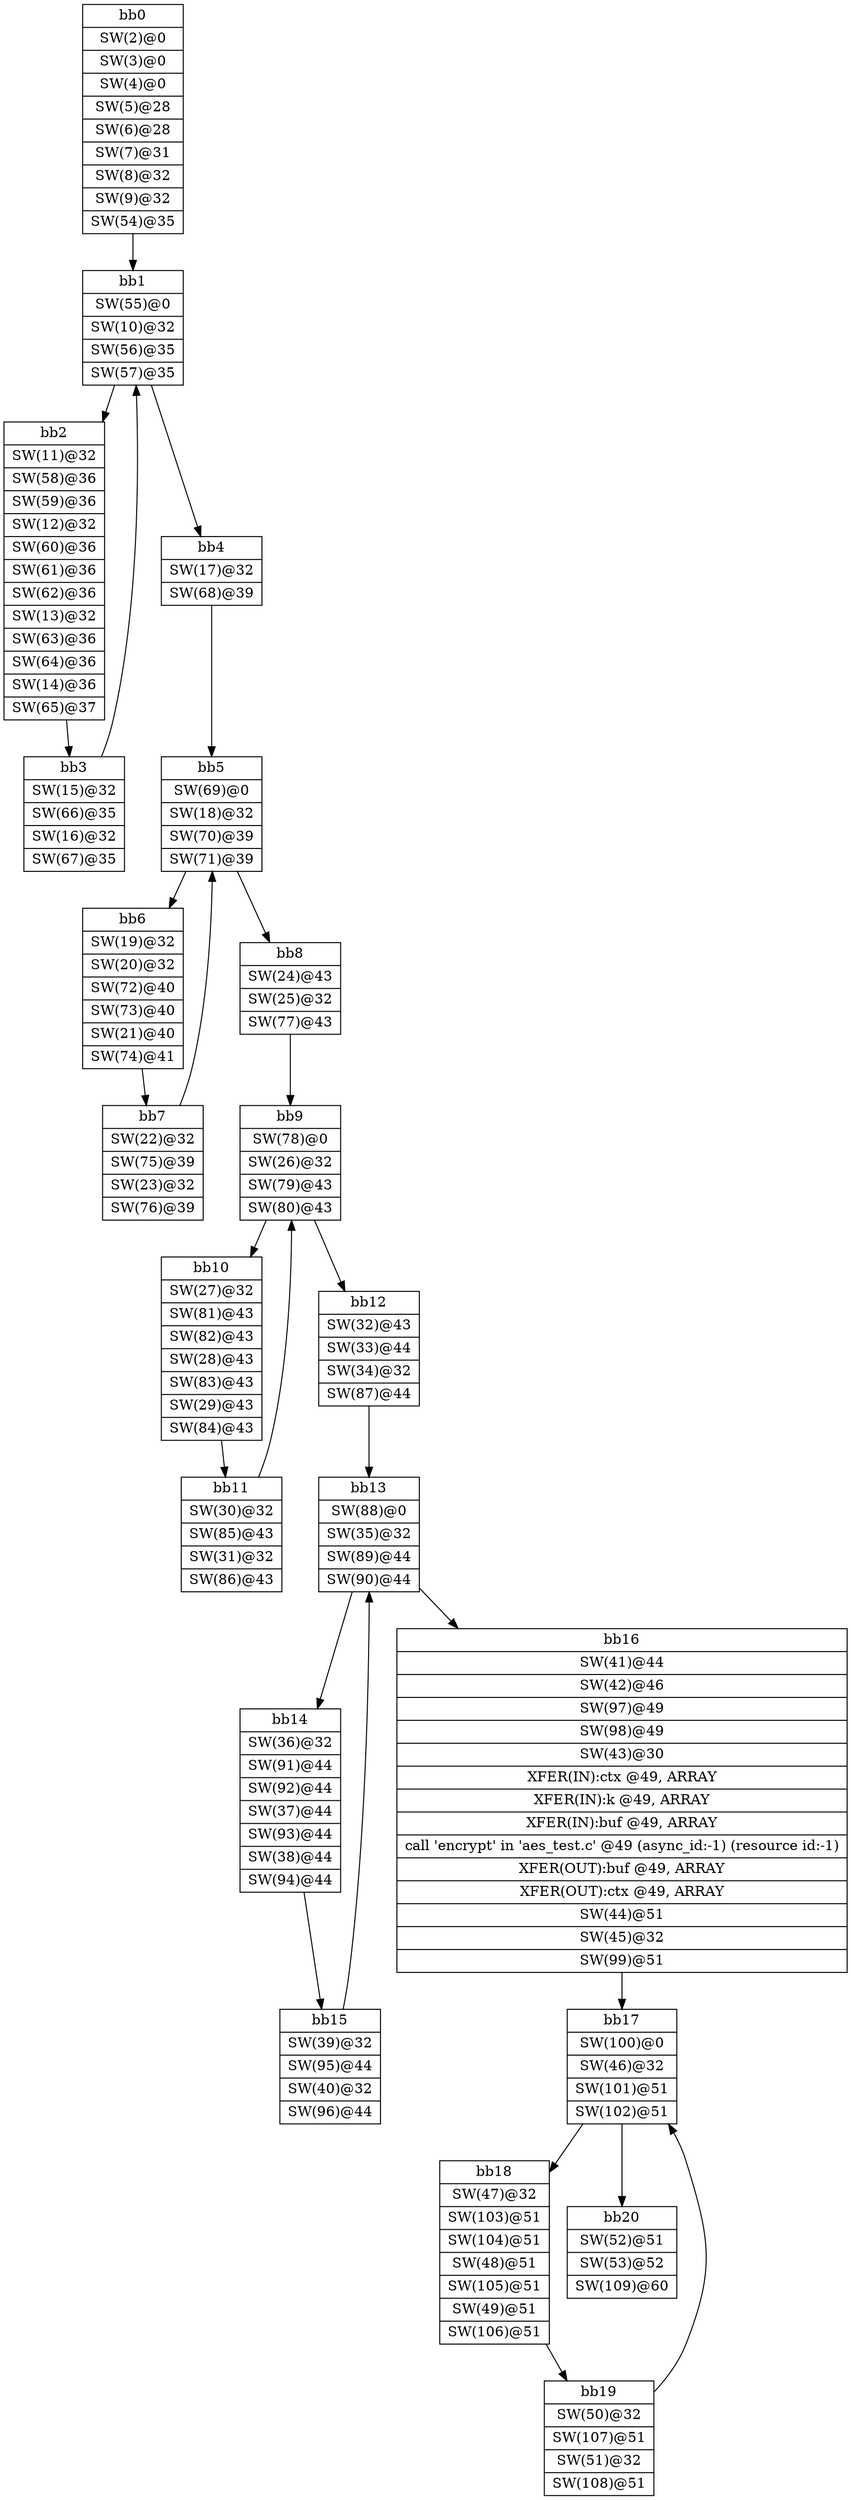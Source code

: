 digraph CDFG {
node [shape=record];
bb0 [shape=record, label = "{bb0|<x0x28aa330>SW(2)@0\n|<x0x28a9850>SW(3)@0\n|<x0x28aa9a0>SW(4)@0\n|<x0x3329010>SW(5)@28\n|<x0x3329270>SW(6)@28\n|<x0x332b4b0>SW(7)@31\n|<x0x3329460>SW(8)@32\n|<x0x33295c0>SW(9)@32\n|<x0x3330380>SW(54)@35\n}"];
bb1 [shape=record, label = "{bb1|<x0x3330660>SW(55)@0\n|<x0x3329720>SW(10)@32\n|<x0x33323e0>SW(56)@35\n|<x0x3332550>SW(57)@35\n}"];
bb2 [shape=record, label = "{bb2|<x0x332a660>SW(11)@32\n|<x0x3332610>SW(58)@36\n|<x0x3332730>SW(59)@36\n|<x0x332a7c0>SW(12)@32\n|<x0x33328f0>SW(60)@36\n|<x0x3332ac0>SW(61)@36\n|<x0x3332c50>SW(62)@36\n|<x0x332a920>SW(13)@32\n|<x0x3332e10>SW(63)@36\n|<x0x3332ed0>SW(64)@36\n|<x0x332aaf0>SW(14)@36\n|<x0x33330c0>SW(65)@37\n}"];
bb3 [shape=record, label = "{bb3|<x0x332ae20>SW(15)@32\n|<x0x3333400>SW(66)@35\n|<x0x332e5c0>SW(16)@32\n|<x0x33335f0>SW(67)@35\n}"];
bb4 [shape=record, label = "{bb4|<x0x332afd0>SW(17)@32\n|<x0x33339e0>SW(68)@39\n}"];
bb5 [shape=record, label = "{bb5|<x0x3333c90>SW(69)@0\n|<x0x332b190>SW(18)@32\n|<x0x3333e30>SW(70)@39\n|<x0x3336680>SW(71)@39\n}"];
bb6 [shape=record, label = "{bb6|<x0x332dbe0>SW(19)@32\n|<x0x332ddb0>SW(20)@32\n|<x0x33369c0>SW(72)@40\n|<x0x3336b50>SW(73)@40\n|<x0x332df80>SW(21)@40\n|<x0x3336c70>SW(74)@41\n}"];
bb7 [shape=record, label = "{bb7|<x0x332e280>SW(22)@32\n|<x0x3336fb0>SW(75)@39\n|<x0x332e3a0>SW(23)@32\n|<x0x33371b0>SW(76)@39\n}"];
bb8 [shape=record, label = "{bb8|<x0x332d7e0>SW(24)@43\n|<x0x332b640>SW(25)@32\n|<x0x3333930>SW(77)@43\n}"];
bb9 [shape=record, label = "{bb9|<x0x33379a0>SW(78)@0\n|<x0x332e7d0>SW(26)@32\n|<x0x3337b60>SW(79)@43\n|<x0x33345a0>SW(80)@43\n}"];
bb10 [shape=record, label = "{bb10|<x0x332e9a0>SW(27)@32\n|<x0x3336420>SW(81)@43\n|<x0x3334660>SW(82)@43\n|<x0x332b6e0>SW(28)@43\n|<x0x3334860>SW(83)@43\n|<x0x332b9f0>SW(29)@43\n|<x0x3334a50>SW(84)@43\n}"];
bb11 [shape=record, label = "{bb11|<x0x332ba90>SW(30)@32\n|<x0x3334d60>SW(85)@43\n|<x0x332bb30>SW(31)@32\n|<x0x3334e20>SW(86)@43\n}"];
bb12 [shape=record, label = "{bb12|<x0x332bbd0>SW(32)@43\n|<x0x332be00>SW(33)@44\n|<x0x332bfd0>SW(34)@32\n|<x0x3335150>SW(87)@44\n}"];
bb13 [shape=record, label = "{bb13|<x0x3335430>SW(88)@0\n|<x0x332c0b0>SW(35)@32\n|<x0x333b070>SW(89)@44\n|<x0x333b240>SW(90)@44\n}"];
bb14 [shape=record, label = "{bb14|<x0x332c170>SW(36)@32\n|<x0x3335700>SW(91)@44\n|<x0x3335db0>SW(92)@44\n|<x0x332c230>SW(37)@44\n|<x0x3335820>SW(93)@44\n|<x0x332c2d0>SW(38)@44\n|<x0x33359c0>SW(94)@44\n}"];
bb15 [shape=record, label = "{bb15|<x0x332c4a0>SW(39)@32\n|<x0x333a000>SW(95)@44\n|<x0x332c600>SW(40)@32\n|<x0x333a200>SW(96)@44\n}"];
bb16 [shape=record, label = "{bb16|<x0x332c7d0>SW(41)@44\n|<x0x332c950>SW(42)@46\n|<x0x3337530>SW(97)@49\n|<x0x333ab70>SW(98)@49\n|<x0x332cc60>SW(43)@30\n|<x0x333ba50>XFER(IN):ctx @49, ARRAY\n|<x0x333d4c0>XFER(IN):k @49, ARRAY\n|<x0x333d5e0>XFER(IN):buf @49, ARRAY\n|<x0x28a9fa0>call 'encrypt' in 'aes_test.c' @49 (async_id:-1) (resource id:-1)\n|<x0x333d700>XFER(OUT):buf @49, ARRAY\n|<x0x333bb40>XFER(OUT):ctx @49, ARRAY\n|<x0x332d2e0>SW(44)@51\n|<x0x33314b0>SW(45)@32\n|<x0x333adc0>SW(99)@51\n}"];
bb17 [shape=record, label = "{bb17|<x0x3338080>SW(100)@0\n|<x0x33317a0>SW(46)@32\n|<x0x3339d30>SW(101)@51\n|<x0x3339e80>SW(102)@51\n}"];
bb18 [shape=record, label = "{bb18|<x0x3331b00>SW(47)@32\n|<x0x33383b0>SW(103)@51\n|<x0x3338580>SW(104)@51\n|<x0x33318a0>SW(48)@51\n|<x0x3338740>SW(105)@51\n|<x0x3331d70>SW(49)@51\n|<x0x3338900>SW(106)@51\n}"];
bb19 [shape=record, label = "{bb19|<x0x33321a0>SW(50)@32\n|<x0x3338b70>SW(107)@51\n|<x0x3331f60>SW(51)@32\n|<x0x3338d70>SW(108)@51\n}"];
bb20 [shape=record, label = "{bb20|<x0x332ec10>SW(52)@51\n|<x0x332ed50>SW(53)@52\n|<x0x33390f0>SW(109)@60\n}"];
bb0 -> bb1
bb1 -> bb2
bb1 -> bb4
bb2 -> bb3
bb3 -> bb1
bb4 -> bb5
bb5 -> bb6
bb5 -> bb8
bb6 -> bb7
bb7 -> bb5
bb8 -> bb9
bb9 -> bb10
bb9 -> bb12
bb10 -> bb11
bb11 -> bb9
bb12 -> bb13
bb13 -> bb14
bb13 -> bb16
bb14 -> bb15
bb15 -> bb13
bb16 -> bb17
bb17 -> bb18
bb17 -> bb20
bb18 -> bb19
bb19 -> bb17
}

